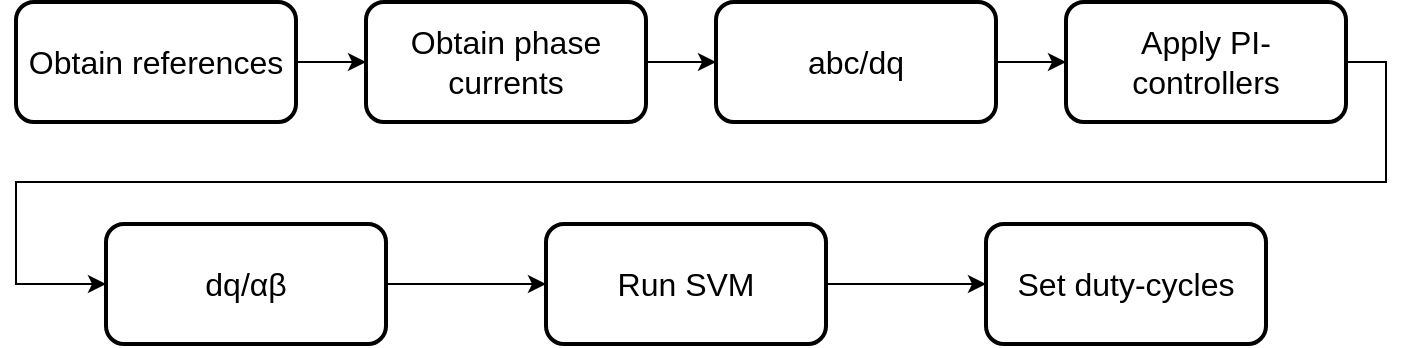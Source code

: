 <mxfile version="10.6.5" type="github"><diagram id="OkRJnq3ifSg4Vy38HYPf" name="Page-1"><mxGraphModel dx="994" dy="435" grid="1" gridSize="10" guides="1" tooltips="1" connect="1" arrows="1" fold="1" page="1" pageScale="1" pageWidth="850" pageHeight="1100" math="0" shadow="0"><root><mxCell id="0"/><mxCell id="1" parent="0"/><mxCell id="Dv-rsenolfafaTlFk_GD-6" style="edgeStyle=orthogonalEdgeStyle;rounded=0;orthogonalLoop=1;jettySize=auto;html=1;exitX=1;exitY=0.5;exitDx=0;exitDy=0;entryX=0;entryY=0.5;entryDx=0;entryDy=0;" parent="1" source="Dv-rsenolfafaTlFk_GD-1" target="Dv-rsenolfafaTlFk_GD-3" edge="1"><mxGeometry relative="1" as="geometry"/></mxCell><mxCell id="Dv-rsenolfafaTlFk_GD-1" value="&lt;font style=&quot;font-size: 16px&quot;&gt;Obtain references&lt;br&gt;&lt;/font&gt;" style="rounded=1;whiteSpace=wrap;html=1;strokeWidth=2;" parent="1" vertex="1"><mxGeometry x="90" y="180" width="140" height="60" as="geometry"/></mxCell><mxCell id="Dv-rsenolfafaTlFk_GD-7" style="edgeStyle=orthogonalEdgeStyle;rounded=0;orthogonalLoop=1;jettySize=auto;html=1;exitX=1;exitY=0.5;exitDx=0;exitDy=0;" parent="1" source="Dv-rsenolfafaTlFk_GD-3" target="Dv-rsenolfafaTlFk_GD-5" edge="1"><mxGeometry relative="1" as="geometry"/></mxCell><mxCell id="Dv-rsenolfafaTlFk_GD-3" value="&lt;font style=&quot;font-size: 16px&quot;&gt;Obtain phase currents&lt;/font&gt;" style="rounded=1;whiteSpace=wrap;html=1;strokeWidth=2;" parent="1" vertex="1"><mxGeometry x="265" y="180" width="140" height="60" as="geometry"/></mxCell><mxCell id="Dv-rsenolfafaTlFk_GD-10" style="edgeStyle=orthogonalEdgeStyle;rounded=0;orthogonalLoop=1;jettySize=auto;html=1;entryX=0;entryY=0.5;entryDx=0;entryDy=0;exitX=1;exitY=0.5;exitDx=0;exitDy=0;" parent="1" source="Dv-rsenolfafaTlFk_GD-4" target="Dv-rsenolfafaTlFk_GD-13" edge="1"><mxGeometry relative="1" as="geometry"><Array as="points"><mxPoint x="775" y="210"/><mxPoint x="775" y="270"/><mxPoint x="90" y="270"/><mxPoint x="90" y="321"/></Array></mxGeometry></mxCell><mxCell id="Dv-rsenolfafaTlFk_GD-4" value="&lt;font style=&quot;font-size: 16px&quot;&gt;Apply PI-controllers&lt;/font&gt;" style="rounded=1;whiteSpace=wrap;html=1;strokeWidth=2;" parent="1" vertex="1"><mxGeometry x="615" y="180" width="140" height="60" as="geometry"/></mxCell><mxCell id="Dv-rsenolfafaTlFk_GD-8" style="edgeStyle=orthogonalEdgeStyle;rounded=0;orthogonalLoop=1;jettySize=auto;html=1;exitX=1;exitY=0.5;exitDx=0;exitDy=0;entryX=0;entryY=0.5;entryDx=0;entryDy=0;" parent="1" source="Dv-rsenolfafaTlFk_GD-5" target="Dv-rsenolfafaTlFk_GD-4" edge="1"><mxGeometry relative="1" as="geometry"/></mxCell><mxCell id="Dv-rsenolfafaTlFk_GD-5" value="&lt;font style=&quot;font-size: 16px&quot;&gt;abc/dq&lt;/font&gt;" style="rounded=1;whiteSpace=wrap;html=1;strokeWidth=2;" parent="1" vertex="1"><mxGeometry x="440" y="180" width="140" height="60" as="geometry"/></mxCell><mxCell id="Dv-rsenolfafaTlFk_GD-12" value="" style="edgeStyle=orthogonalEdgeStyle;rounded=0;orthogonalLoop=1;jettySize=auto;html=1;entryX=0;entryY=0.5;entryDx=0;entryDy=0;exitX=1;exitY=0.5;exitDx=0;exitDy=0;" parent="1" source="Dv-rsenolfafaTlFk_GD-11" target="Dv-rsenolfafaTlFk_GD-9" edge="1"><mxGeometry relative="1" as="geometry"/></mxCell><mxCell id="Dv-rsenolfafaTlFk_GD-9" value="&lt;font style=&quot;font-size: 16px&quot;&gt;Set duty-cycles&lt;br&gt;&lt;/font&gt;" style="rounded=1;whiteSpace=wrap;html=1;strokeWidth=2;" parent="1" vertex="1"><mxGeometry x="575" y="291" width="140" height="60" as="geometry"/></mxCell><mxCell id="Dv-rsenolfafaTlFk_GD-14" value="" style="edgeStyle=orthogonalEdgeStyle;rounded=0;orthogonalLoop=1;jettySize=auto;html=1;entryX=0;entryY=0.5;entryDx=0;entryDy=0;exitX=1;exitY=0.5;exitDx=0;exitDy=0;" parent="1" source="Dv-rsenolfafaTlFk_GD-13" target="Dv-rsenolfafaTlFk_GD-11" edge="1"><mxGeometry relative="1" as="geometry"/></mxCell><mxCell id="Dv-rsenolfafaTlFk_GD-11" value="&lt;font style=&quot;font-size: 16px&quot;&gt;Run SVM&lt;br&gt;&lt;/font&gt;" style="rounded=1;whiteSpace=wrap;html=1;strokeWidth=2;" parent="1" vertex="1"><mxGeometry x="355" y="291" width="140" height="60" as="geometry"/></mxCell><mxCell id="Dv-rsenolfafaTlFk_GD-13" value="&lt;font style=&quot;font-size: 16px&quot;&gt;dq/&lt;span&gt;αβ&lt;/span&gt;&lt;br&gt;&lt;/font&gt;" style="rounded=1;whiteSpace=wrap;html=1;strokeWidth=2;" parent="1" vertex="1"><mxGeometry x="135" y="291" width="140" height="60" as="geometry"/></mxCell></root></mxGraphModel></diagram></mxfile>